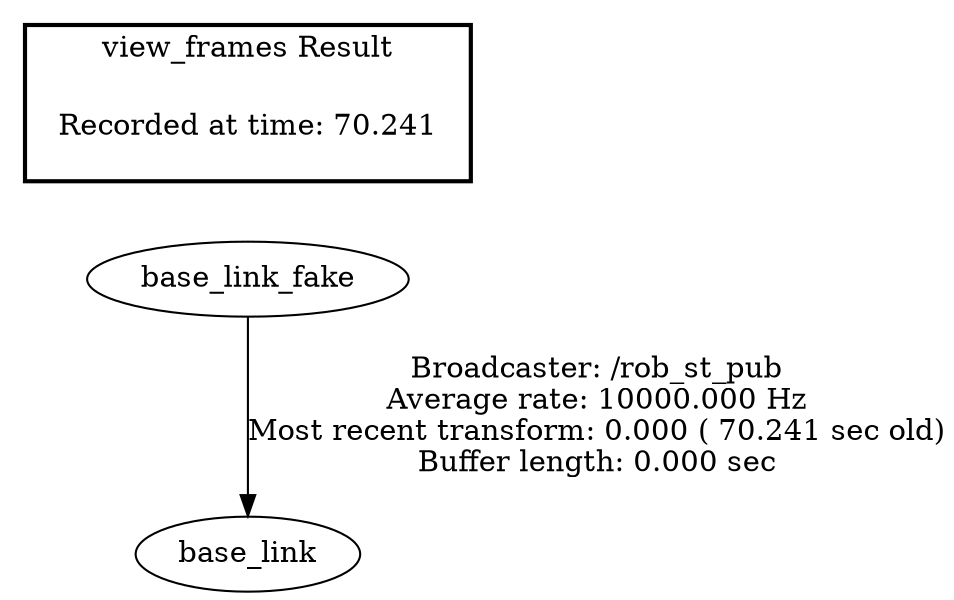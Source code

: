 digraph G {
"base_link_fake" -> "base_link"[label="Broadcaster: /rob_st_pub\nAverage rate: 10000.000 Hz\nMost recent transform: 0.000 ( 70.241 sec old)\nBuffer length: 0.000 sec\n"];
edge [style=invis];
 subgraph cluster_legend { style=bold; color=black; label ="view_frames Result";
"Recorded at time: 70.241"[ shape=plaintext ] ;
 }->"base_link_fake";
}